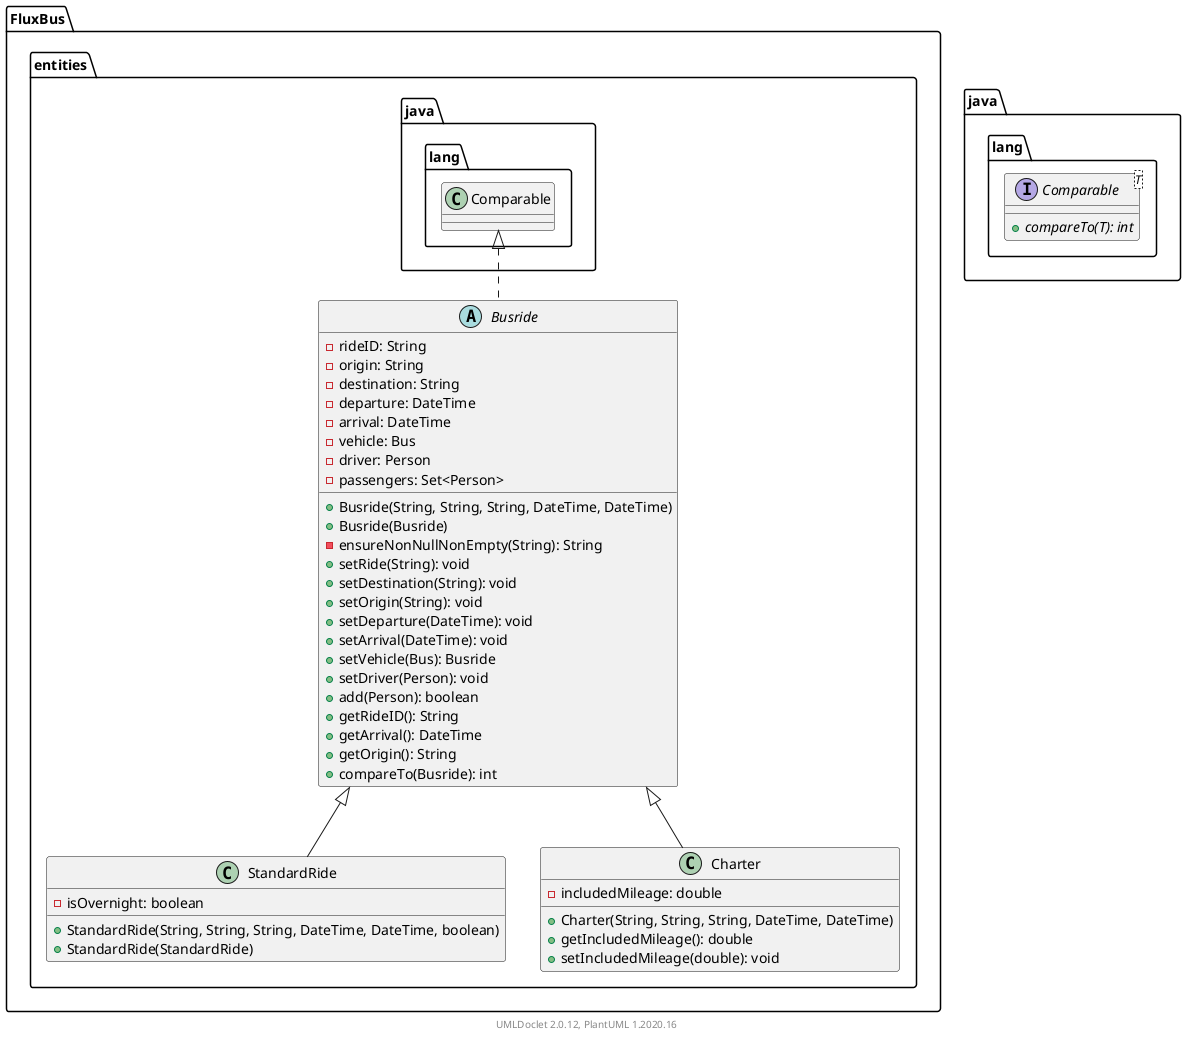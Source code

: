 @startuml
    namespace FluxBus.entities {

        abstract class Busride [[Busride.html]] {
            -rideID: String
            -origin: String
            -destination: String
            -departure: DateTime
            -arrival: DateTime
            -vehicle: Bus
            -driver: Person
            -passengers: Set<Person>
            +Busride(String, String, String, DateTime, DateTime)
            +Busride(Busride)
            -ensureNonNullNonEmpty(String): String
            +setRide(String): void
            +setDestination(String): void
            +setOrigin(String): void
            +setDeparture(DateTime): void
            +setArrival(DateTime): void
            +setVehicle(Bus): Busride
            +setDriver(Person): void
            +add(Person): boolean
            +getRideID(): String
            +getArrival(): DateTime
            +getOrigin(): String
            +compareTo(Busride): int
        }

        class StandardRide [[StandardRide.html]] {
            -isOvernight: boolean
            +StandardRide(String, String, String, DateTime, DateTime, boolean)
            +StandardRide(StandardRide)
        }

        class Charter [[Charter.html]] {
            -includedMileage: double
            +Charter(String, String, String, DateTime, DateTime)
            +getIncludedMileage(): double
            +setIncludedMileage(double): void
        }

        java.lang.Comparable <|.. Busride
        Busride <|-- StandardRide
        Busride <|-- Charter
    }

    namespace java.lang {
        interface Comparable<T> {
            {abstract} +compareTo(T): int
        }
    }

    center footer UMLDoclet 2.0.12, PlantUML 1.2020.16
@enduml
